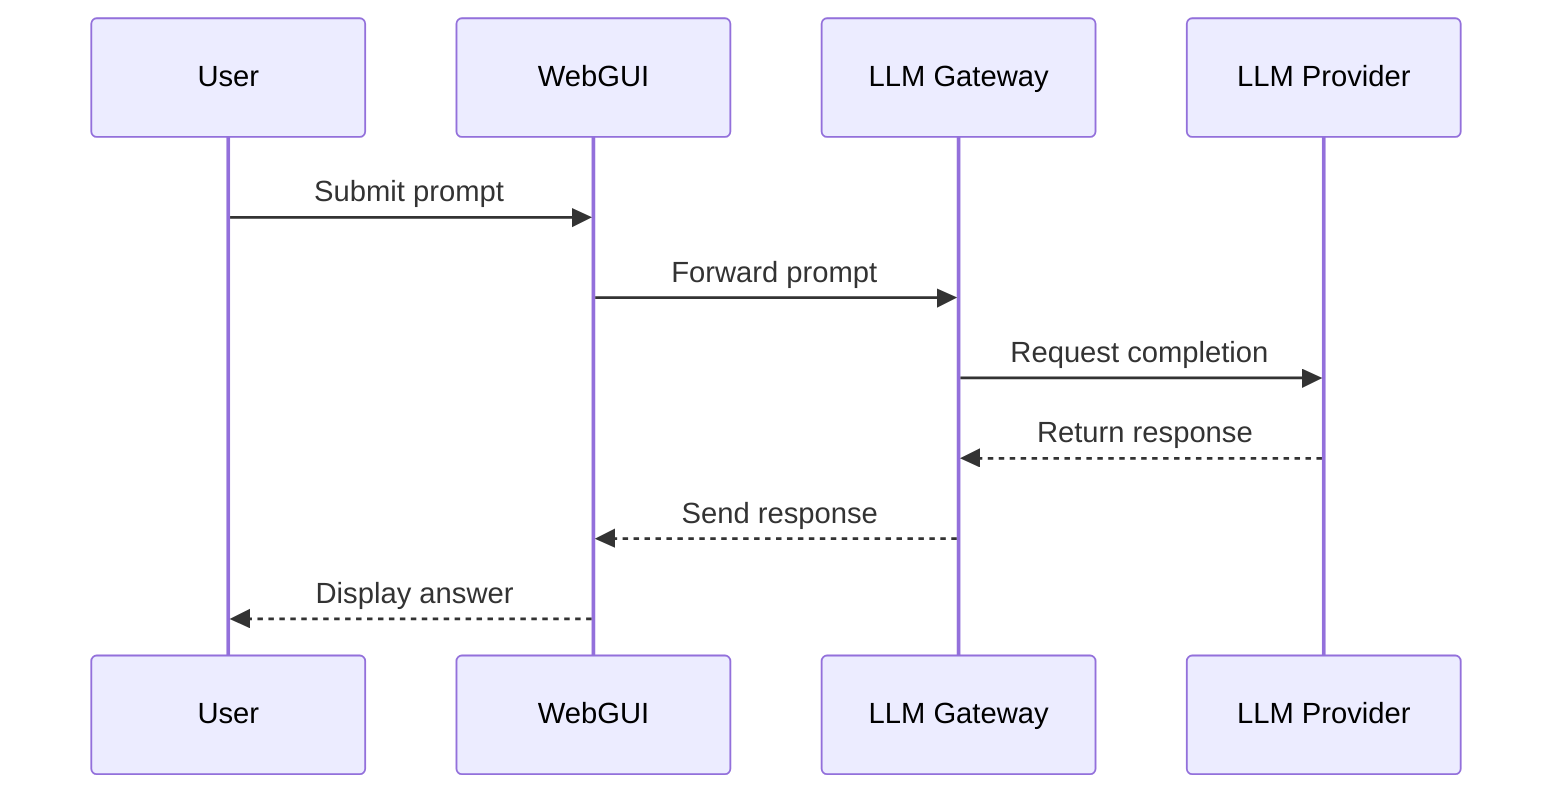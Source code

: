sequenceDiagram
    participant U as User
    participant W as WebGUI
    participant G as LLM Gateway
    participant P as LLM Provider
    U->>W: Submit prompt
    W->>G: Forward prompt
    G->>P: Request completion
    P-->>G: Return response
    G-->>W: Send response
    W-->>U: Display answer